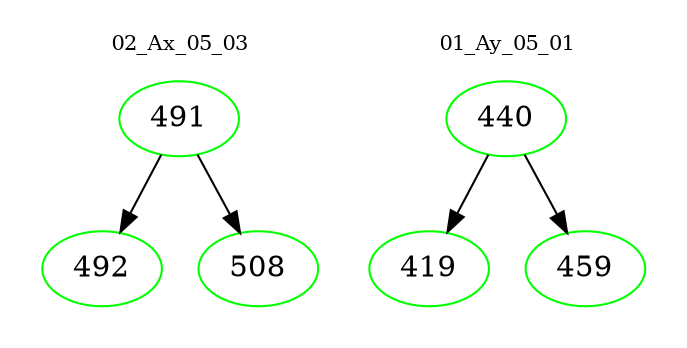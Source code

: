 digraph{
subgraph cluster_0 {
color = white
label = "02_Ax_05_03";
fontsize=10;
T0_491 [label="491", color="green"]
T0_491 -> T0_492 [color="black"]
T0_492 [label="492", color="green"]
T0_491 -> T0_508 [color="black"]
T0_508 [label="508", color="green"]
}
subgraph cluster_1 {
color = white
label = "01_Ay_05_01";
fontsize=10;
T1_440 [label="440", color="green"]
T1_440 -> T1_419 [color="black"]
T1_419 [label="419", color="green"]
T1_440 -> T1_459 [color="black"]
T1_459 [label="459", color="green"]
}
}
